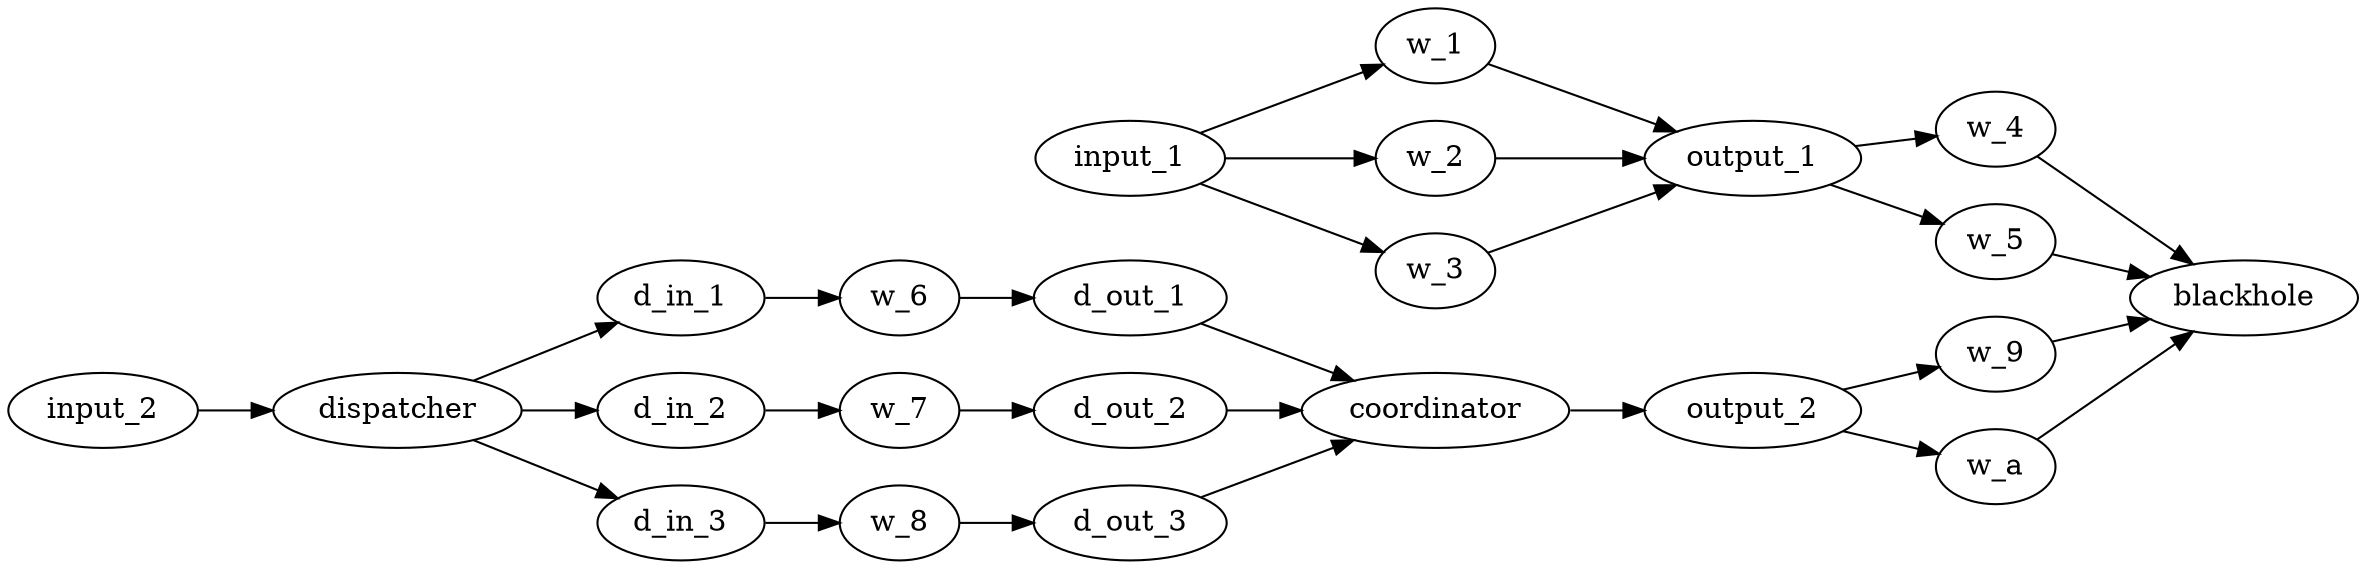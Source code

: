 // brew install graphviz
// dot -Tjpg gg.dot -o x.jpg

digraph {

    rankdir=LR;

    subgraph wg_1 {
        input_1 -> { w_1 w_2 w_3 } -> output_1 -> {w_4 w_5} -> blackhole;
    }

    subgraph wg_2 {
        input_2 -> dispatcher -> {d_in_1 d_in_2 d_in_3 };

        d_in_1 -> w_6 -> d_out_1;
        d_in_2 -> w_7 -> d_out_2;
        d_in_3 -> w_8 -> d_out_3;

        {d_out_1 d_out_2 d_out_3} -> coordinator -> output_2 -> {w_9 w_a} -> blackhole;
    }


/*
 *     subgraph wg_1 {
 *         w_1;
 *         w_2;
 *     }
 * 
 *     subgraph wg_2 {
 *         w_4;
 *         w_5;
 *     }
 */


}
